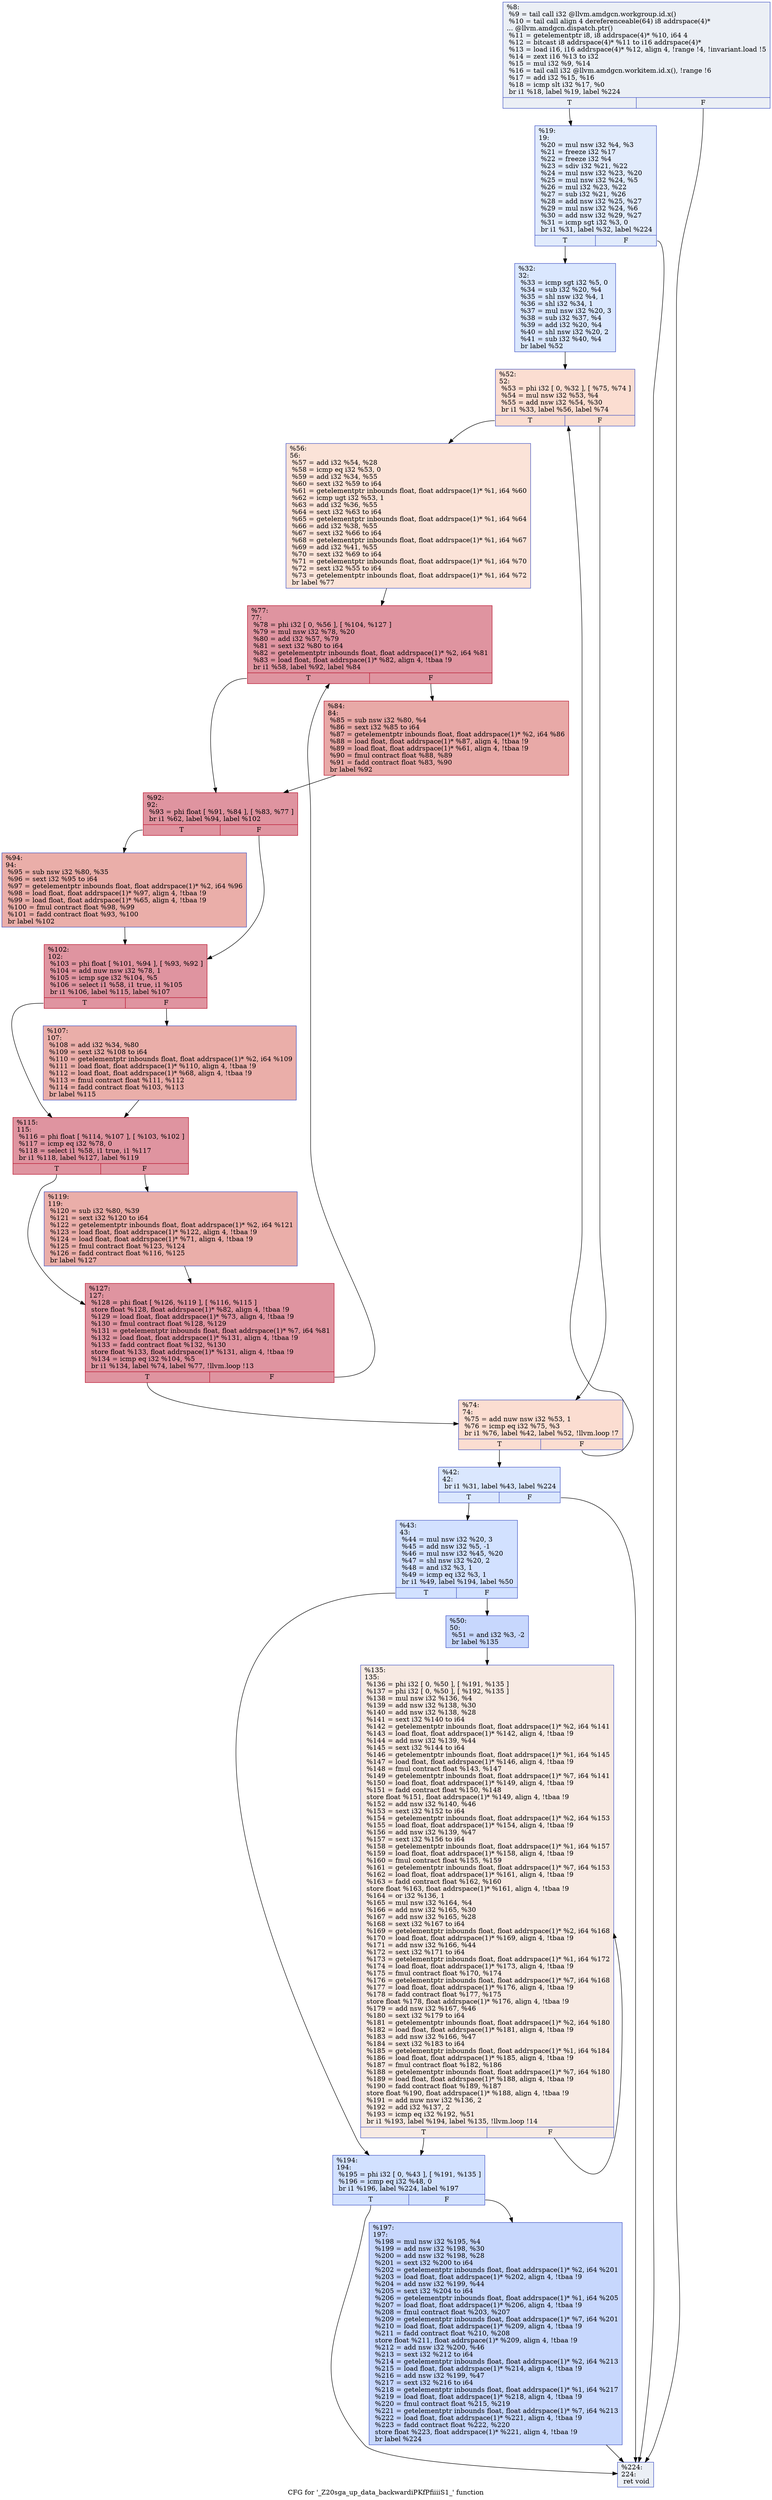 digraph "CFG for '_Z20sga_up_data_backwardiPKfPfiiiiS1_' function" {
	label="CFG for '_Z20sga_up_data_backwardiPKfPfiiiiS1_' function";

	Node0x60728b0 [shape=record,color="#3d50c3ff", style=filled, fillcolor="#d1dae970",label="{%8:\l  %9 = tail call i32 @llvm.amdgcn.workgroup.id.x()\l  %10 = tail call align 4 dereferenceable(64) i8 addrspace(4)*\l... @llvm.amdgcn.dispatch.ptr()\l  %11 = getelementptr i8, i8 addrspace(4)* %10, i64 4\l  %12 = bitcast i8 addrspace(4)* %11 to i16 addrspace(4)*\l  %13 = load i16, i16 addrspace(4)* %12, align 4, !range !4, !invariant.load !5\l  %14 = zext i16 %13 to i32\l  %15 = mul i32 %9, %14\l  %16 = tail call i32 @llvm.amdgcn.workitem.id.x(), !range !6\l  %17 = add i32 %15, %16\l  %18 = icmp slt i32 %17, %0\l  br i1 %18, label %19, label %224\l|{<s0>T|<s1>F}}"];
	Node0x60728b0:s0 -> Node0x6074820;
	Node0x60728b0:s1 -> Node0x60748b0;
	Node0x6074820 [shape=record,color="#3d50c3ff", style=filled, fillcolor="#bbd1f870",label="{%19:\l19:                                               \l  %20 = mul nsw i32 %4, %3\l  %21 = freeze i32 %17\l  %22 = freeze i32 %4\l  %23 = sdiv i32 %21, %22\l  %24 = mul nsw i32 %23, %20\l  %25 = mul nsw i32 %24, %5\l  %26 = mul i32 %23, %22\l  %27 = sub i32 %21, %26\l  %28 = add nsw i32 %25, %27\l  %29 = mul nsw i32 %24, %6\l  %30 = add nsw i32 %29, %27\l  %31 = icmp sgt i32 %3, 0\l  br i1 %31, label %32, label %224\l|{<s0>T|<s1>F}}"];
	Node0x6074820:s0 -> Node0x6075070;
	Node0x6074820:s1 -> Node0x60748b0;
	Node0x6075070 [shape=record,color="#3d50c3ff", style=filled, fillcolor="#abc8fd70",label="{%32:\l32:                                               \l  %33 = icmp sgt i32 %5, 0\l  %34 = sub i32 %20, %4\l  %35 = shl nsw i32 %4, 1\l  %36 = shl i32 %34, 1\l  %37 = mul nsw i32 %20, 3\l  %38 = sub i32 %37, %4\l  %39 = add i32 %20, %4\l  %40 = shl nsw i32 %20, 2\l  %41 = sub i32 %40, %4\l  br label %52\l}"];
	Node0x6075070 -> Node0x6075830;
	Node0x60758f0 [shape=record,color="#3d50c3ff", style=filled, fillcolor="#abc8fd70",label="{%42:\l42:                                               \l  br i1 %31, label %43, label %224\l|{<s0>T|<s1>F}}"];
	Node0x60758f0:s0 -> Node0x6075980;
	Node0x60758f0:s1 -> Node0x60748b0;
	Node0x6075980 [shape=record,color="#3d50c3ff", style=filled, fillcolor="#9abbff70",label="{%43:\l43:                                               \l  %44 = mul nsw i32 %20, 3\l  %45 = add nsw i32 %5, -1\l  %46 = mul nsw i32 %45, %20\l  %47 = shl nsw i32 %20, 2\l  %48 = and i32 %3, 1\l  %49 = icmp eq i32 %3, 1\l  br i1 %49, label %194, label %50\l|{<s0>T|<s1>F}}"];
	Node0x6075980:s0 -> Node0x6075e10;
	Node0x6075980:s1 -> Node0x6075e60;
	Node0x6075e60 [shape=record,color="#3d50c3ff", style=filled, fillcolor="#81a4fb70",label="{%50:\l50:                                               \l  %51 = and i32 %3, -2\l  br label %135\l}"];
	Node0x6075e60 -> Node0x6076060;
	Node0x6075830 [shape=record,color="#3d50c3ff", style=filled, fillcolor="#f7b39670",label="{%52:\l52:                                               \l  %53 = phi i32 [ 0, %32 ], [ %75, %74 ]\l  %54 = mul nsw i32 %53, %4\l  %55 = add nsw i32 %54, %30\l  br i1 %33, label %56, label %74\l|{<s0>T|<s1>F}}"];
	Node0x6075830:s0 -> Node0x60763b0;
	Node0x6075830:s1 -> Node0x6076150;
	Node0x60763b0 [shape=record,color="#3d50c3ff", style=filled, fillcolor="#f6bfa670",label="{%56:\l56:                                               \l  %57 = add i32 %54, %28\l  %58 = icmp eq i32 %53, 0\l  %59 = add i32 %34, %55\l  %60 = sext i32 %59 to i64\l  %61 = getelementptr inbounds float, float addrspace(1)* %1, i64 %60\l  %62 = icmp ugt i32 %53, 1\l  %63 = add i32 %36, %55\l  %64 = sext i32 %63 to i64\l  %65 = getelementptr inbounds float, float addrspace(1)* %1, i64 %64\l  %66 = add i32 %38, %55\l  %67 = sext i32 %66 to i64\l  %68 = getelementptr inbounds float, float addrspace(1)* %1, i64 %67\l  %69 = add i32 %41, %55\l  %70 = sext i32 %69 to i64\l  %71 = getelementptr inbounds float, float addrspace(1)* %1, i64 %70\l  %72 = sext i32 %55 to i64\l  %73 = getelementptr inbounds float, float addrspace(1)* %1, i64 %72\l  br label %77\l}"];
	Node0x60763b0 -> Node0x6077030;
	Node0x6076150 [shape=record,color="#3d50c3ff", style=filled, fillcolor="#f7b39670",label="{%74:\l74:                                               \l  %75 = add nuw nsw i32 %53, 1\l  %76 = icmp eq i32 %75, %3\l  br i1 %76, label %42, label %52, !llvm.loop !7\l|{<s0>T|<s1>F}}"];
	Node0x6076150:s0 -> Node0x60758f0;
	Node0x6076150:s1 -> Node0x6075830;
	Node0x6077030 [shape=record,color="#b70d28ff", style=filled, fillcolor="#b70d2870",label="{%77:\l77:                                               \l  %78 = phi i32 [ 0, %56 ], [ %104, %127 ]\l  %79 = mul nsw i32 %78, %20\l  %80 = add i32 %57, %79\l  %81 = sext i32 %80 to i64\l  %82 = getelementptr inbounds float, float addrspace(1)* %2, i64 %81\l  %83 = load float, float addrspace(1)* %82, align 4, !tbaa !9\l  br i1 %58, label %92, label %84\l|{<s0>T|<s1>F}}"];
	Node0x6077030:s0 -> Node0x60778d0;
	Node0x6077030:s1 -> Node0x6077960;
	Node0x6077960 [shape=record,color="#b70d28ff", style=filled, fillcolor="#ca3b3770",label="{%84:\l84:                                               \l  %85 = sub nsw i32 %80, %4\l  %86 = sext i32 %85 to i64\l  %87 = getelementptr inbounds float, float addrspace(1)* %2, i64 %86\l  %88 = load float, float addrspace(1)* %87, align 4, !tbaa !9\l  %89 = load float, float addrspace(1)* %61, align 4, !tbaa !9\l  %90 = fmul contract float %88, %89\l  %91 = fadd contract float %83, %90\l  br label %92\l}"];
	Node0x6077960 -> Node0x60778d0;
	Node0x60778d0 [shape=record,color="#b70d28ff", style=filled, fillcolor="#b70d2870",label="{%92:\l92:                                               \l  %93 = phi float [ %91, %84 ], [ %83, %77 ]\l  br i1 %62, label %94, label %102\l|{<s0>T|<s1>F}}"];
	Node0x60778d0:s0 -> Node0x6078570;
	Node0x60778d0:s1 -> Node0x60785c0;
	Node0x6078570 [shape=record,color="#3d50c3ff", style=filled, fillcolor="#d0473d70",label="{%94:\l94:                                               \l  %95 = sub nsw i32 %80, %35\l  %96 = sext i32 %95 to i64\l  %97 = getelementptr inbounds float, float addrspace(1)* %2, i64 %96\l  %98 = load float, float addrspace(1)* %97, align 4, !tbaa !9\l  %99 = load float, float addrspace(1)* %65, align 4, !tbaa !9\l  %100 = fmul contract float %98, %99\l  %101 = fadd contract float %93, %100\l  br label %102\l}"];
	Node0x6078570 -> Node0x60785c0;
	Node0x60785c0 [shape=record,color="#b70d28ff", style=filled, fillcolor="#b70d2870",label="{%102:\l102:                                              \l  %103 = phi float [ %101, %94 ], [ %93, %92 ]\l  %104 = add nuw nsw i32 %78, 1\l  %105 = icmp sge i32 %104, %5\l  %106 = select i1 %58, i1 true, i1 %105\l  br i1 %106, label %115, label %107\l|{<s0>T|<s1>F}}"];
	Node0x60785c0:s0 -> Node0x6078d50;
	Node0x60785c0:s1 -> Node0x6078da0;
	Node0x6078da0 [shape=record,color="#3d50c3ff", style=filled, fillcolor="#d0473d70",label="{%107:\l107:                                              \l  %108 = add i32 %34, %80\l  %109 = sext i32 %108 to i64\l  %110 = getelementptr inbounds float, float addrspace(1)* %2, i64 %109\l  %111 = load float, float addrspace(1)* %110, align 4, !tbaa !9\l  %112 = load float, float addrspace(1)* %68, align 4, !tbaa !9\l  %113 = fmul contract float %111, %112\l  %114 = fadd contract float %103, %113\l  br label %115\l}"];
	Node0x6078da0 -> Node0x6078d50;
	Node0x6078d50 [shape=record,color="#b70d28ff", style=filled, fillcolor="#b70d2870",label="{%115:\l115:                                              \l  %116 = phi float [ %114, %107 ], [ %103, %102 ]\l  %117 = icmp eq i32 %78, 0\l  %118 = select i1 %58, i1 true, i1 %117\l  br i1 %118, label %127, label %119\l|{<s0>T|<s1>F}}"];
	Node0x6078d50:s0 -> Node0x6077380;
	Node0x6078d50:s1 -> Node0x60794a0;
	Node0x60794a0 [shape=record,color="#3d50c3ff", style=filled, fillcolor="#d0473d70",label="{%119:\l119:                                              \l  %120 = sub i32 %80, %39\l  %121 = sext i32 %120 to i64\l  %122 = getelementptr inbounds float, float addrspace(1)* %2, i64 %121\l  %123 = load float, float addrspace(1)* %122, align 4, !tbaa !9\l  %124 = load float, float addrspace(1)* %71, align 4, !tbaa !9\l  %125 = fmul contract float %123, %124\l  %126 = fadd contract float %116, %125\l  br label %127\l}"];
	Node0x60794a0 -> Node0x6077380;
	Node0x6077380 [shape=record,color="#b70d28ff", style=filled, fillcolor="#b70d2870",label="{%127:\l127:                                              \l  %128 = phi float [ %126, %119 ], [ %116, %115 ]\l  store float %128, float addrspace(1)* %82, align 4, !tbaa !9\l  %129 = load float, float addrspace(1)* %73, align 4, !tbaa !9\l  %130 = fmul contract float %128, %129\l  %131 = getelementptr inbounds float, float addrspace(1)* %7, i64 %81\l  %132 = load float, float addrspace(1)* %131, align 4, !tbaa !9\l  %133 = fadd contract float %132, %130\l  store float %133, float addrspace(1)* %131, align 4, !tbaa !9\l  %134 = icmp eq i32 %104, %5\l  br i1 %134, label %74, label %77, !llvm.loop !13\l|{<s0>T|<s1>F}}"];
	Node0x6077380:s0 -> Node0x6076150;
	Node0x6077380:s1 -> Node0x6077030;
	Node0x6076060 [shape=record,color="#3d50c3ff", style=filled, fillcolor="#eed0c070",label="{%135:\l135:                                              \l  %136 = phi i32 [ 0, %50 ], [ %191, %135 ]\l  %137 = phi i32 [ 0, %50 ], [ %192, %135 ]\l  %138 = mul nsw i32 %136, %4\l  %139 = add nsw i32 %138, %30\l  %140 = add nsw i32 %138, %28\l  %141 = sext i32 %140 to i64\l  %142 = getelementptr inbounds float, float addrspace(1)* %2, i64 %141\l  %143 = load float, float addrspace(1)* %142, align 4, !tbaa !9\l  %144 = add nsw i32 %139, %44\l  %145 = sext i32 %144 to i64\l  %146 = getelementptr inbounds float, float addrspace(1)* %1, i64 %145\l  %147 = load float, float addrspace(1)* %146, align 4, !tbaa !9\l  %148 = fmul contract float %143, %147\l  %149 = getelementptr inbounds float, float addrspace(1)* %7, i64 %141\l  %150 = load float, float addrspace(1)* %149, align 4, !tbaa !9\l  %151 = fadd contract float %150, %148\l  store float %151, float addrspace(1)* %149, align 4, !tbaa !9\l  %152 = add nsw i32 %140, %46\l  %153 = sext i32 %152 to i64\l  %154 = getelementptr inbounds float, float addrspace(1)* %2, i64 %153\l  %155 = load float, float addrspace(1)* %154, align 4, !tbaa !9\l  %156 = add nsw i32 %139, %47\l  %157 = sext i32 %156 to i64\l  %158 = getelementptr inbounds float, float addrspace(1)* %1, i64 %157\l  %159 = load float, float addrspace(1)* %158, align 4, !tbaa !9\l  %160 = fmul contract float %155, %159\l  %161 = getelementptr inbounds float, float addrspace(1)* %7, i64 %153\l  %162 = load float, float addrspace(1)* %161, align 4, !tbaa !9\l  %163 = fadd contract float %162, %160\l  store float %163, float addrspace(1)* %161, align 4, !tbaa !9\l  %164 = or i32 %136, 1\l  %165 = mul nsw i32 %164, %4\l  %166 = add nsw i32 %165, %30\l  %167 = add nsw i32 %165, %28\l  %168 = sext i32 %167 to i64\l  %169 = getelementptr inbounds float, float addrspace(1)* %2, i64 %168\l  %170 = load float, float addrspace(1)* %169, align 4, !tbaa !9\l  %171 = add nsw i32 %166, %44\l  %172 = sext i32 %171 to i64\l  %173 = getelementptr inbounds float, float addrspace(1)* %1, i64 %172\l  %174 = load float, float addrspace(1)* %173, align 4, !tbaa !9\l  %175 = fmul contract float %170, %174\l  %176 = getelementptr inbounds float, float addrspace(1)* %7, i64 %168\l  %177 = load float, float addrspace(1)* %176, align 4, !tbaa !9\l  %178 = fadd contract float %177, %175\l  store float %178, float addrspace(1)* %176, align 4, !tbaa !9\l  %179 = add nsw i32 %167, %46\l  %180 = sext i32 %179 to i64\l  %181 = getelementptr inbounds float, float addrspace(1)* %2, i64 %180\l  %182 = load float, float addrspace(1)* %181, align 4, !tbaa !9\l  %183 = add nsw i32 %166, %47\l  %184 = sext i32 %183 to i64\l  %185 = getelementptr inbounds float, float addrspace(1)* %1, i64 %184\l  %186 = load float, float addrspace(1)* %185, align 4, !tbaa !9\l  %187 = fmul contract float %182, %186\l  %188 = getelementptr inbounds float, float addrspace(1)* %7, i64 %180\l  %189 = load float, float addrspace(1)* %188, align 4, !tbaa !9\l  %190 = fadd contract float %189, %187\l  store float %190, float addrspace(1)* %188, align 4, !tbaa !9\l  %191 = add nuw nsw i32 %136, 2\l  %192 = add i32 %137, 2\l  %193 = icmp eq i32 %192, %51\l  br i1 %193, label %194, label %135, !llvm.loop !14\l|{<s0>T|<s1>F}}"];
	Node0x6076060:s0 -> Node0x6075e10;
	Node0x6076060:s1 -> Node0x6076060;
	Node0x6075e10 [shape=record,color="#3d50c3ff", style=filled, fillcolor="#9abbff70",label="{%194:\l194:                                              \l  %195 = phi i32 [ 0, %43 ], [ %191, %135 ]\l  %196 = icmp eq i32 %48, 0\l  br i1 %196, label %224, label %197\l|{<s0>T|<s1>F}}"];
	Node0x6075e10:s0 -> Node0x60748b0;
	Node0x6075e10:s1 -> Node0x607c820;
	Node0x607c820 [shape=record,color="#3d50c3ff", style=filled, fillcolor="#81a4fb70",label="{%197:\l197:                                              \l  %198 = mul nsw i32 %195, %4\l  %199 = add nsw i32 %198, %30\l  %200 = add nsw i32 %198, %28\l  %201 = sext i32 %200 to i64\l  %202 = getelementptr inbounds float, float addrspace(1)* %2, i64 %201\l  %203 = load float, float addrspace(1)* %202, align 4, !tbaa !9\l  %204 = add nsw i32 %199, %44\l  %205 = sext i32 %204 to i64\l  %206 = getelementptr inbounds float, float addrspace(1)* %1, i64 %205\l  %207 = load float, float addrspace(1)* %206, align 4, !tbaa !9\l  %208 = fmul contract float %203, %207\l  %209 = getelementptr inbounds float, float addrspace(1)* %7, i64 %201\l  %210 = load float, float addrspace(1)* %209, align 4, !tbaa !9\l  %211 = fadd contract float %210, %208\l  store float %211, float addrspace(1)* %209, align 4, !tbaa !9\l  %212 = add nsw i32 %200, %46\l  %213 = sext i32 %212 to i64\l  %214 = getelementptr inbounds float, float addrspace(1)* %2, i64 %213\l  %215 = load float, float addrspace(1)* %214, align 4, !tbaa !9\l  %216 = add nsw i32 %199, %47\l  %217 = sext i32 %216 to i64\l  %218 = getelementptr inbounds float, float addrspace(1)* %1, i64 %217\l  %219 = load float, float addrspace(1)* %218, align 4, !tbaa !9\l  %220 = fmul contract float %215, %219\l  %221 = getelementptr inbounds float, float addrspace(1)* %7, i64 %213\l  %222 = load float, float addrspace(1)* %221, align 4, !tbaa !9\l  %223 = fadd contract float %222, %220\l  store float %223, float addrspace(1)* %221, align 4, !tbaa !9\l  br label %224\l}"];
	Node0x607c820 -> Node0x60748b0;
	Node0x60748b0 [shape=record,color="#3d50c3ff", style=filled, fillcolor="#d1dae970",label="{%224:\l224:                                              \l  ret void\l}"];
}
